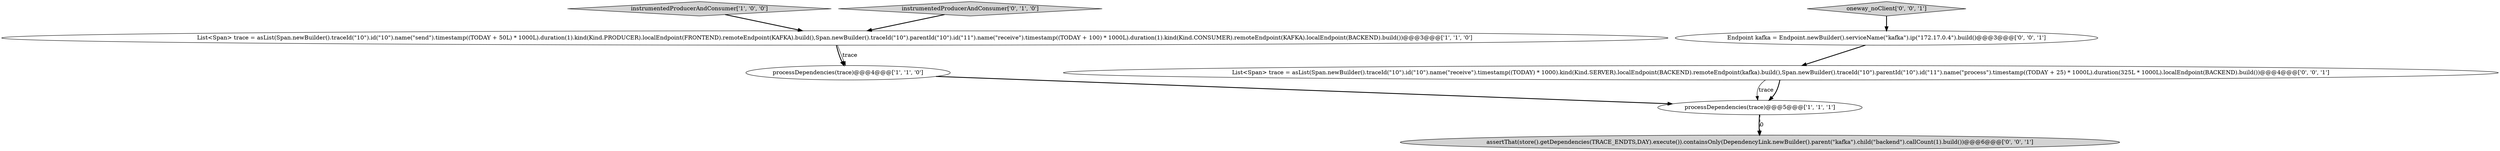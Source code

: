 digraph {
3 [style = filled, label = "instrumentedProducerAndConsumer['1', '0', '0']", fillcolor = lightgray, shape = diamond image = "AAA0AAABBB1BBB"];
7 [style = filled, label = "oneway_noClient['0', '0', '1']", fillcolor = lightgray, shape = diamond image = "AAA0AAABBB3BBB"];
1 [style = filled, label = "processDependencies(trace)@@@5@@@['1', '1', '1']", fillcolor = white, shape = ellipse image = "AAA0AAABBB1BBB"];
6 [style = filled, label = "Endpoint kafka = Endpoint.newBuilder().serviceName(\"kafka\").ip(\"172.17.0.4\").build()@@@3@@@['0', '0', '1']", fillcolor = white, shape = ellipse image = "AAA0AAABBB3BBB"];
4 [style = filled, label = "instrumentedProducerAndConsumer['0', '1', '0']", fillcolor = lightgray, shape = diamond image = "AAA0AAABBB2BBB"];
2 [style = filled, label = "processDependencies(trace)@@@4@@@['1', '1', '0']", fillcolor = white, shape = ellipse image = "AAA0AAABBB1BBB"];
8 [style = filled, label = "List<Span> trace = asList(Span.newBuilder().traceId(\"10\").id(\"10\").name(\"receive\").timestamp((TODAY) * 1000).kind(Kind.SERVER).localEndpoint(BACKEND).remoteEndpoint(kafka).build(),Span.newBuilder().traceId(\"10\").parentId(\"10\").id(\"11\").name(\"process\").timestamp((TODAY + 25) * 1000L).duration(325L * 1000L).localEndpoint(BACKEND).build())@@@4@@@['0', '0', '1']", fillcolor = white, shape = ellipse image = "AAA0AAABBB3BBB"];
0 [style = filled, label = "List<Span> trace = asList(Span.newBuilder().traceId(\"10\").id(\"10\").name(\"send\").timestamp((TODAY + 50L) * 1000L).duration(1).kind(Kind.PRODUCER).localEndpoint(FRONTEND).remoteEndpoint(KAFKA).build(),Span.newBuilder().traceId(\"10\").parentId(\"10\").id(\"11\").name(\"receive\").timestamp((TODAY + 100) * 1000L).duration(1).kind(Kind.CONSUMER).remoteEndpoint(KAFKA).localEndpoint(BACKEND).build())@@@3@@@['1', '1', '0']", fillcolor = white, shape = ellipse image = "AAA0AAABBB1BBB"];
5 [style = filled, label = "assertThat(store().getDependencies(TRACE_ENDTS,DAY).execute()).containsOnly(DependencyLink.newBuilder().parent(\"kafka\").child(\"backend\").callCount(1).build())@@@6@@@['0', '0', '1']", fillcolor = lightgray, shape = ellipse image = "AAA0AAABBB3BBB"];
1->5 [style = bold, label=""];
8->1 [style = bold, label=""];
3->0 [style = bold, label=""];
7->6 [style = bold, label=""];
1->5 [style = dashed, label="0"];
2->1 [style = bold, label=""];
8->1 [style = solid, label="trace"];
6->8 [style = bold, label=""];
4->0 [style = bold, label=""];
0->2 [style = bold, label=""];
0->2 [style = solid, label="trace"];
}
